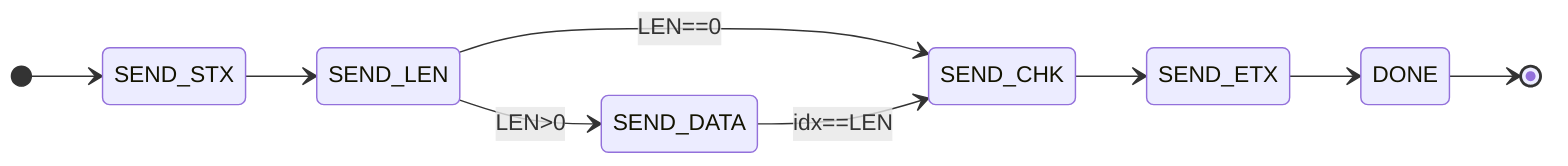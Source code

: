 stateDiagram-v2
    direction LR
    [*] --> SEND_STX
    SEND_STX --> SEND_LEN
    SEND_LEN --> SEND_DATA: LEN>0
    SEND_LEN --> SEND_CHK: LEN==0
    SEND_DATA --> SEND_CHK: idx==LEN
    SEND_CHK --> SEND_ETX
    SEND_ETX --> DONE
    DONE --> [*]